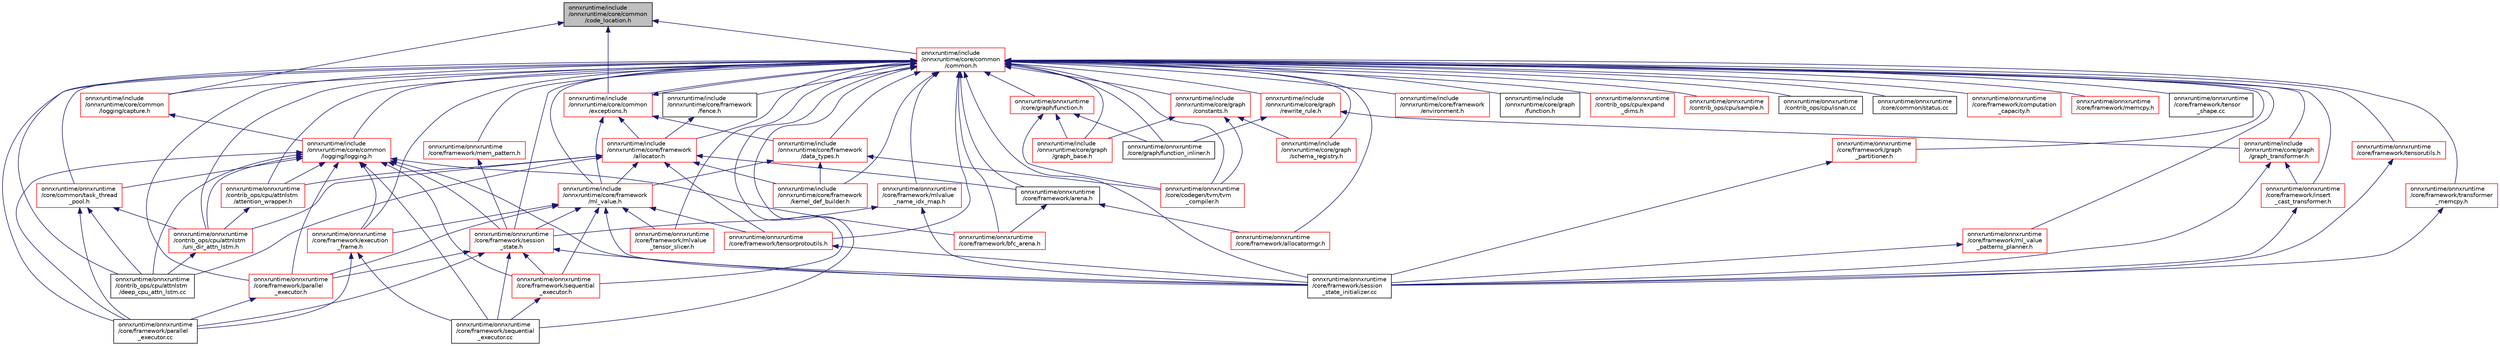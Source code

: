 digraph "onnxruntime/include/onnxruntime/core/common/code_location.h"
{
  edge [fontname="Helvetica",fontsize="10",labelfontname="Helvetica",labelfontsize="10"];
  node [fontname="Helvetica",fontsize="10",shape=record];
  Node4 [label="onnxruntime/include\l/onnxruntime/core/common\l/code_location.h",height=0.2,width=0.4,color="black", fillcolor="grey75", style="filled", fontcolor="black"];
  Node4 -> Node5 [dir="back",color="midnightblue",fontsize="10",style="solid",fontname="Helvetica"];
  Node5 [label="onnxruntime/include\l/onnxruntime/core/common\l/common.h",height=0.2,width=0.4,color="red", fillcolor="white", style="filled",URL="$include_2onnxruntime_2core_2common_2common_8h.html"];
  Node5 -> Node6 [dir="back",color="midnightblue",fontsize="10",style="solid",fontname="Helvetica"];
  Node6 [label="onnxruntime/include\l/onnxruntime/core/common\l/exceptions.h",height=0.2,width=0.4,color="red", fillcolor="white", style="filled",URL="$exceptions_8h.html"];
  Node6 -> Node5 [dir="back",color="midnightblue",fontsize="10",style="solid",fontname="Helvetica"];
  Node6 -> Node7 [dir="back",color="midnightblue",fontsize="10",style="solid",fontname="Helvetica"];
  Node7 [label="onnxruntime/include\l/onnxruntime/core/framework\l/allocator.h",height=0.2,width=0.4,color="red", fillcolor="white", style="filled",URL="$framework_2allocator_8h.html"];
  Node7 -> Node8 [dir="back",color="midnightblue",fontsize="10",style="solid",fontname="Helvetica"];
  Node8 [label="onnxruntime/include\l/onnxruntime/core/framework\l/kernel_def_builder.h",height=0.2,width=0.4,color="red", fillcolor="white", style="filled",URL="$kernel__def__builder_8h.html"];
  Node7 -> Node275 [dir="back",color="midnightblue",fontsize="10",style="solid",fontname="Helvetica"];
  Node275 [label="onnxruntime/include\l/onnxruntime/core/framework\l/ml_value.h",height=0.2,width=0.4,color="red", fillcolor="white", style="filled",URL="$ml__value_8h.html"];
  Node275 -> Node276 [dir="back",color="midnightblue",fontsize="10",style="solid",fontname="Helvetica"];
  Node276 [label="onnxruntime/onnxruntime\l/core/framework/execution\l_frame.h",height=0.2,width=0.4,color="red", fillcolor="white", style="filled",URL="$execution__frame_8h.html"];
  Node276 -> Node46 [dir="back",color="midnightblue",fontsize="10",style="solid",fontname="Helvetica"];
  Node46 [label="onnxruntime/onnxruntime\l/core/framework/parallel\l_executor.cc",height=0.2,width=0.4,color="black", fillcolor="white", style="filled",URL="$parallel__executor_8cc.html"];
  Node276 -> Node47 [dir="back",color="midnightblue",fontsize="10",style="solid",fontname="Helvetica"];
  Node47 [label="onnxruntime/onnxruntime\l/core/framework/sequential\l_executor.cc",height=0.2,width=0.4,color="black", fillcolor="white", style="filled",URL="$sequential__executor_8cc.html"];
  Node275 -> Node280 [dir="back",color="midnightblue",fontsize="10",style="solid",fontname="Helvetica"];
  Node280 [label="onnxruntime/onnxruntime\l/core/framework/mlvalue\l_tensor_slicer.h",height=0.2,width=0.4,color="red", fillcolor="white", style="filled",URL="$mlvalue__tensor__slicer_8h.html"];
  Node275 -> Node278 [dir="back",color="midnightblue",fontsize="10",style="solid",fontname="Helvetica"];
  Node278 [label="onnxruntime/onnxruntime\l/core/framework/parallel\l_executor.h",height=0.2,width=0.4,color="red", fillcolor="white", style="filled",URL="$parallel__executor_8h.html"];
  Node278 -> Node46 [dir="back",color="midnightblue",fontsize="10",style="solid",fontname="Helvetica"];
  Node275 -> Node279 [dir="back",color="midnightblue",fontsize="10",style="solid",fontname="Helvetica"];
  Node279 [label="onnxruntime/onnxruntime\l/core/framework/sequential\l_executor.h",height=0.2,width=0.4,color="red", fillcolor="white", style="filled",URL="$sequential__executor_8h.html"];
  Node279 -> Node47 [dir="back",color="midnightblue",fontsize="10",style="solid",fontname="Helvetica"];
  Node275 -> Node282 [dir="back",color="midnightblue",fontsize="10",style="solid",fontname="Helvetica"];
  Node282 [label="onnxruntime/onnxruntime\l/core/framework/session\l_state.h",height=0.2,width=0.4,color="red", fillcolor="white", style="filled",URL="$session__state_8h.html"];
  Node282 -> Node46 [dir="back",color="midnightblue",fontsize="10",style="solid",fontname="Helvetica"];
  Node282 -> Node278 [dir="back",color="midnightblue",fontsize="10",style="solid",fontname="Helvetica"];
  Node282 -> Node47 [dir="back",color="midnightblue",fontsize="10",style="solid",fontname="Helvetica"];
  Node282 -> Node279 [dir="back",color="midnightblue",fontsize="10",style="solid",fontname="Helvetica"];
  Node282 -> Node39 [dir="back",color="midnightblue",fontsize="10",style="solid",fontname="Helvetica"];
  Node39 [label="onnxruntime/onnxruntime\l/core/framework/session\l_state_initializer.cc",height=0.2,width=0.4,color="black", fillcolor="white", style="filled",URL="$session__state__initializer_8cc.html"];
  Node275 -> Node39 [dir="back",color="midnightblue",fontsize="10",style="solid",fontname="Helvetica"];
  Node275 -> Node283 [dir="back",color="midnightblue",fontsize="10",style="solid",fontname="Helvetica"];
  Node283 [label="onnxruntime/onnxruntime\l/core/framework/tensorprotoutils.h",height=0.2,width=0.4,color="red", fillcolor="white", style="filled",URL="$tensorprotoutils_8h.html"];
  Node283 -> Node39 [dir="back",color="midnightblue",fontsize="10",style="solid",fontname="Helvetica"];
  Node7 -> Node312 [dir="back",color="midnightblue",fontsize="10",style="solid",fontname="Helvetica"];
  Node312 [label="onnxruntime/onnxruntime\l/contrib_ops/cpu/attnlstm\l/attention_wrapper.h",height=0.2,width=0.4,color="red", fillcolor="white", style="filled",URL="$attention__wrapper_8h.html"];
  Node312 -> Node310 [dir="back",color="midnightblue",fontsize="10",style="solid",fontname="Helvetica"];
  Node310 [label="onnxruntime/onnxruntime\l/contrib_ops/cpu/attnlstm\l/uni_dir_attn_lstm.h",height=0.2,width=0.4,color="red", fillcolor="white", style="filled",URL="$uni__dir__attn__lstm_8h.html"];
  Node310 -> Node28 [dir="back",color="midnightblue",fontsize="10",style="solid",fontname="Helvetica"];
  Node28 [label="onnxruntime/onnxruntime\l/contrib_ops/cpu/attnlstm\l/deep_cpu_attn_lstm.cc",height=0.2,width=0.4,color="black", fillcolor="white", style="filled",URL="$deep__cpu__attn__lstm_8cc.html"];
  Node7 -> Node310 [dir="back",color="midnightblue",fontsize="10",style="solid",fontname="Helvetica"];
  Node7 -> Node28 [dir="back",color="midnightblue",fontsize="10",style="solid",fontname="Helvetica"];
  Node7 -> Node319 [dir="back",color="midnightblue",fontsize="10",style="solid",fontname="Helvetica"];
  Node319 [label="onnxruntime/onnxruntime\l/core/framework/arena.h",height=0.2,width=0.4,color="black", fillcolor="white", style="filled",URL="$arena_8h.html"];
  Node319 -> Node320 [dir="back",color="midnightblue",fontsize="10",style="solid",fontname="Helvetica"];
  Node320 [label="onnxruntime/onnxruntime\l/core/framework/allocatormgr.h",height=0.2,width=0.4,color="red", fillcolor="white", style="filled",URL="$allocatormgr_8h.html"];
  Node319 -> Node323 [dir="back",color="midnightblue",fontsize="10",style="solid",fontname="Helvetica"];
  Node323 [label="onnxruntime/onnxruntime\l/core/framework/bfc_arena.h",height=0.2,width=0.4,color="red", fillcolor="white", style="filled",URL="$bfc__arena_8h.html"];
  Node7 -> Node283 [dir="back",color="midnightblue",fontsize="10",style="solid",fontname="Helvetica"];
  Node6 -> Node330 [dir="back",color="midnightblue",fontsize="10",style="solid",fontname="Helvetica"];
  Node330 [label="onnxruntime/include\l/onnxruntime/core/framework\l/data_types.h",height=0.2,width=0.4,color="red", fillcolor="white", style="filled",URL="$data__types_8h.html"];
  Node330 -> Node8 [dir="back",color="midnightblue",fontsize="10",style="solid",fontname="Helvetica"];
  Node330 -> Node275 [dir="back",color="midnightblue",fontsize="10",style="solid",fontname="Helvetica"];
  Node330 -> Node331 [dir="back",color="midnightblue",fontsize="10",style="solid",fontname="Helvetica"];
  Node331 [label="onnxruntime/onnxruntime\l/core/codegen/tvm/tvm\l_compiler.h",height=0.2,width=0.4,color="red", fillcolor="white", style="filled",URL="$tvm__compiler_8h.html"];
  Node6 -> Node275 [dir="back",color="midnightblue",fontsize="10",style="solid",fontname="Helvetica"];
  Node5 -> Node340 [dir="back",color="midnightblue",fontsize="10",style="solid",fontname="Helvetica"];
  Node340 [label="onnxruntime/include\l/onnxruntime/core/common\l/logging/capture.h",height=0.2,width=0.4,color="red", fillcolor="white", style="filled",URL="$capture_8h.html"];
  Node340 -> Node341 [dir="back",color="midnightblue",fontsize="10",style="solid",fontname="Helvetica"];
  Node341 [label="onnxruntime/include\l/onnxruntime/core/common\l/logging/logging.h",height=0.2,width=0.4,color="red", fillcolor="white", style="filled",URL="$logging_8h.html"];
  Node341 -> Node312 [dir="back",color="midnightblue",fontsize="10",style="solid",fontname="Helvetica"];
  Node341 -> Node310 [dir="back",color="midnightblue",fontsize="10",style="solid",fontname="Helvetica"];
  Node341 -> Node28 [dir="back",color="midnightblue",fontsize="10",style="solid",fontname="Helvetica"];
  Node341 -> Node352 [dir="back",color="midnightblue",fontsize="10",style="solid",fontname="Helvetica"];
  Node352 [label="onnxruntime/onnxruntime\l/core/common/task_thread\l_pool.h",height=0.2,width=0.4,color="red", fillcolor="white", style="filled",URL="$task__thread__pool_8h.html"];
  Node352 -> Node310 [dir="back",color="midnightblue",fontsize="10",style="solid",fontname="Helvetica"];
  Node352 -> Node28 [dir="back",color="midnightblue",fontsize="10",style="solid",fontname="Helvetica"];
  Node352 -> Node46 [dir="back",color="midnightblue",fontsize="10",style="solid",fontname="Helvetica"];
  Node341 -> Node323 [dir="back",color="midnightblue",fontsize="10",style="solid",fontname="Helvetica"];
  Node341 -> Node276 [dir="back",color="midnightblue",fontsize="10",style="solid",fontname="Helvetica"];
  Node341 -> Node46 [dir="back",color="midnightblue",fontsize="10",style="solid",fontname="Helvetica"];
  Node341 -> Node278 [dir="back",color="midnightblue",fontsize="10",style="solid",fontname="Helvetica"];
  Node341 -> Node47 [dir="back",color="midnightblue",fontsize="10",style="solid",fontname="Helvetica"];
  Node341 -> Node279 [dir="back",color="midnightblue",fontsize="10",style="solid",fontname="Helvetica"];
  Node341 -> Node282 [dir="back",color="midnightblue",fontsize="10",style="solid",fontname="Helvetica"];
  Node341 -> Node39 [dir="back",color="midnightblue",fontsize="10",style="solid",fontname="Helvetica"];
  Node5 -> Node341 [dir="back",color="midnightblue",fontsize="10",style="solid",fontname="Helvetica"];
  Node5 -> Node7 [dir="back",color="midnightblue",fontsize="10",style="solid",fontname="Helvetica"];
  Node5 -> Node330 [dir="back",color="midnightblue",fontsize="10",style="solid",fontname="Helvetica"];
  Node5 -> Node361 [dir="back",color="midnightblue",fontsize="10",style="solid",fontname="Helvetica"];
  Node361 [label="onnxruntime/include\l/onnxruntime/core/framework\l/environment.h",height=0.2,width=0.4,color="red", fillcolor="white", style="filled",URL="$environment_8h.html"];
  Node5 -> Node362 [dir="back",color="midnightblue",fontsize="10",style="solid",fontname="Helvetica"];
  Node362 [label="onnxruntime/include\l/onnxruntime/core/framework\l/fence.h",height=0.2,width=0.4,color="black", fillcolor="white", style="filled",URL="$fence_8h.html"];
  Node362 -> Node7 [dir="back",color="midnightblue",fontsize="10",style="solid",fontname="Helvetica"];
  Node5 -> Node8 [dir="back",color="midnightblue",fontsize="10",style="solid",fontname="Helvetica"];
  Node5 -> Node275 [dir="back",color="midnightblue",fontsize="10",style="solid",fontname="Helvetica"];
  Node5 -> Node363 [dir="back",color="midnightblue",fontsize="10",style="solid",fontname="Helvetica"];
  Node363 [label="onnxruntime/include\l/onnxruntime/core/graph\l/constants.h",height=0.2,width=0.4,color="red", fillcolor="white", style="filled",URL="$constants_8h.html"];
  Node363 -> Node364 [dir="back",color="midnightblue",fontsize="10",style="solid",fontname="Helvetica"];
  Node364 [label="onnxruntime/include\l/onnxruntime/core/graph\l/graph_base.h",height=0.2,width=0.4,color="red", fillcolor="white", style="filled",URL="$graph__base_8h.html"];
  Node363 -> Node387 [dir="back",color="midnightblue",fontsize="10",style="solid",fontname="Helvetica"];
  Node387 [label="onnxruntime/include\l/onnxruntime/core/graph\l/schema_registry.h",height=0.2,width=0.4,color="red", fillcolor="white", style="filled",URL="$schema__registry_8h.html"];
  Node363 -> Node331 [dir="back",color="midnightblue",fontsize="10",style="solid",fontname="Helvetica"];
  Node5 -> Node392 [dir="back",color="midnightblue",fontsize="10",style="solid",fontname="Helvetica"];
  Node392 [label="onnxruntime/include\l/onnxruntime/core/graph\l/function.h",height=0.2,width=0.4,color="black", fillcolor="white", style="filled",URL="$include_2onnxruntime_2core_2graph_2function_8h.html"];
  Node5 -> Node364 [dir="back",color="midnightblue",fontsize="10",style="solid",fontname="Helvetica"];
  Node5 -> Node367 [dir="back",color="midnightblue",fontsize="10",style="solid",fontname="Helvetica"];
  Node367 [label="onnxruntime/include\l/onnxruntime/core/graph\l/graph_transformer.h",height=0.2,width=0.4,color="red", fillcolor="white", style="filled",URL="$graph__transformer_8h.html"];
  Node367 -> Node40 [dir="back",color="midnightblue",fontsize="10",style="solid",fontname="Helvetica"];
  Node40 [label="onnxruntime/onnxruntime\l/core/framework/insert\l_cast_transformer.h",height=0.2,width=0.4,color="red", fillcolor="white", style="filled",URL="$insert__cast__transformer_8h.html"];
  Node40 -> Node39 [dir="back",color="midnightblue",fontsize="10",style="solid",fontname="Helvetica"];
  Node367 -> Node39 [dir="back",color="midnightblue",fontsize="10",style="solid",fontname="Helvetica"];
  Node5 -> Node379 [dir="back",color="midnightblue",fontsize="10",style="solid",fontname="Helvetica"];
  Node379 [label="onnxruntime/include\l/onnxruntime/core/graph\l/rewrite_rule.h",height=0.2,width=0.4,color="red", fillcolor="white", style="filled",URL="$rewrite__rule_8h.html"];
  Node379 -> Node367 [dir="back",color="midnightblue",fontsize="10",style="solid",fontname="Helvetica"];
  Node379 -> Node380 [dir="back",color="midnightblue",fontsize="10",style="solid",fontname="Helvetica"];
  Node380 [label="onnxruntime/onnxruntime\l/core/graph/function_inliner.h",height=0.2,width=0.4,color="black", fillcolor="white", style="filled",URL="$function__inliner_8h.html"];
  Node5 -> Node387 [dir="back",color="midnightblue",fontsize="10",style="solid",fontname="Helvetica"];
  Node5 -> Node312 [dir="back",color="midnightblue",fontsize="10",style="solid",fontname="Helvetica"];
  Node5 -> Node310 [dir="back",color="midnightblue",fontsize="10",style="solid",fontname="Helvetica"];
  Node5 -> Node28 [dir="back",color="midnightblue",fontsize="10",style="solid",fontname="Helvetica"];
  Node5 -> Node29 [dir="back",color="midnightblue",fontsize="10",style="solid",fontname="Helvetica"];
  Node29 [label="onnxruntime/onnxruntime\l/contrib_ops/cpu/expand\l_dims.h",height=0.2,width=0.4,color="red", fillcolor="white", style="filled",URL="$expand__dims_8h.html"];
  Node5 -> Node31 [dir="back",color="midnightblue",fontsize="10",style="solid",fontname="Helvetica"];
  Node31 [label="onnxruntime/onnxruntime\l/contrib_ops/cpu/sample.h",height=0.2,width=0.4,color="red", fillcolor="white", style="filled",URL="$sample_8h.html"];
  Node5 -> Node34 [dir="back",color="midnightblue",fontsize="10",style="solid",fontname="Helvetica"];
  Node34 [label="onnxruntime/onnxruntime\l/contrib_ops/cpu/isnan.cc",height=0.2,width=0.4,color="black", fillcolor="white", style="filled",URL="$isnan_8cc.html"];
  Node5 -> Node331 [dir="back",color="midnightblue",fontsize="10",style="solid",fontname="Helvetica"];
  Node5 -> Node393 [dir="back",color="midnightblue",fontsize="10",style="solid",fontname="Helvetica"];
  Node393 [label="onnxruntime/onnxruntime\l/core/common/status.cc",height=0.2,width=0.4,color="black", fillcolor="white", style="filled",URL="$status_8cc.html"];
  Node5 -> Node352 [dir="back",color="midnightblue",fontsize="10",style="solid",fontname="Helvetica"];
  Node5 -> Node320 [dir="back",color="midnightblue",fontsize="10",style="solid",fontname="Helvetica"];
  Node5 -> Node319 [dir="back",color="midnightblue",fontsize="10",style="solid",fontname="Helvetica"];
  Node5 -> Node323 [dir="back",color="midnightblue",fontsize="10",style="solid",fontname="Helvetica"];
  Node5 -> Node394 [dir="back",color="midnightblue",fontsize="10",style="solid",fontname="Helvetica"];
  Node394 [label="onnxruntime/onnxruntime\l/core/framework/computation\l_capacity.h",height=0.2,width=0.4,color="red", fillcolor="white", style="filled",URL="$computation__capacity_8h.html"];
  Node5 -> Node276 [dir="back",color="midnightblue",fontsize="10",style="solid",fontname="Helvetica"];
  Node5 -> Node38 [dir="back",color="midnightblue",fontsize="10",style="solid",fontname="Helvetica"];
  Node38 [label="onnxruntime/onnxruntime\l/core/framework/graph\l_partitioner.h",height=0.2,width=0.4,color="red", fillcolor="white", style="filled",URL="$graph__partitioner_8h.html"];
  Node38 -> Node39 [dir="back",color="midnightblue",fontsize="10",style="solid",fontname="Helvetica"];
  Node5 -> Node40 [dir="back",color="midnightblue",fontsize="10",style="solid",fontname="Helvetica"];
  Node5 -> Node314 [dir="back",color="midnightblue",fontsize="10",style="solid",fontname="Helvetica"];
  Node314 [label="onnxruntime/onnxruntime\l/core/framework/mem_pattern.h",height=0.2,width=0.4,color="red", fillcolor="white", style="filled",URL="$mem__pattern_8h.html"];
  Node314 -> Node282 [dir="back",color="midnightblue",fontsize="10",style="solid",fontname="Helvetica"];
  Node5 -> Node42 [dir="back",color="midnightblue",fontsize="10",style="solid",fontname="Helvetica"];
  Node42 [label="onnxruntime/onnxruntime\l/core/framework/memcpy.h",height=0.2,width=0.4,color="red", fillcolor="white", style="filled",URL="$memcpy_8h.html"];
  Node5 -> Node316 [dir="back",color="midnightblue",fontsize="10",style="solid",fontname="Helvetica"];
  Node316 [label="onnxruntime/onnxruntime\l/core/framework/ml_value\l_patterns_planner.h",height=0.2,width=0.4,color="red", fillcolor="white", style="filled",URL="$ml__value__patterns__planner_8h.html"];
  Node316 -> Node39 [dir="back",color="midnightblue",fontsize="10",style="solid",fontname="Helvetica"];
  Node5 -> Node395 [dir="back",color="midnightblue",fontsize="10",style="solid",fontname="Helvetica"];
  Node395 [label="onnxruntime/onnxruntime\l/core/framework/mlvalue\l_name_idx_map.h",height=0.2,width=0.4,color="red", fillcolor="white", style="filled",URL="$mlvalue__name__idx__map_8h.html"];
  Node395 -> Node282 [dir="back",color="midnightblue",fontsize="10",style="solid",fontname="Helvetica"];
  Node395 -> Node39 [dir="back",color="midnightblue",fontsize="10",style="solid",fontname="Helvetica"];
  Node5 -> Node280 [dir="back",color="midnightblue",fontsize="10",style="solid",fontname="Helvetica"];
  Node5 -> Node46 [dir="back",color="midnightblue",fontsize="10",style="solid",fontname="Helvetica"];
  Node5 -> Node278 [dir="back",color="midnightblue",fontsize="10",style="solid",fontname="Helvetica"];
  Node5 -> Node47 [dir="back",color="midnightblue",fontsize="10",style="solid",fontname="Helvetica"];
  Node5 -> Node279 [dir="back",color="midnightblue",fontsize="10",style="solid",fontname="Helvetica"];
  Node5 -> Node282 [dir="back",color="midnightblue",fontsize="10",style="solid",fontname="Helvetica"];
  Node5 -> Node39 [dir="back",color="midnightblue",fontsize="10",style="solid",fontname="Helvetica"];
  Node5 -> Node396 [dir="back",color="midnightblue",fontsize="10",style="solid",fontname="Helvetica"];
  Node396 [label="onnxruntime/onnxruntime\l/core/framework/tensor\l_shape.cc",height=0.2,width=0.4,color="black", fillcolor="white", style="filled",URL="$tensor__shape_8cc.html"];
  Node5 -> Node283 [dir="back",color="midnightblue",fontsize="10",style="solid",fontname="Helvetica"];
  Node5 -> Node397 [dir="back",color="midnightblue",fontsize="10",style="solid",fontname="Helvetica"];
  Node397 [label="onnxruntime/onnxruntime\l/core/framework/tensorutils.h",height=0.2,width=0.4,color="red", fillcolor="white", style="filled",URL="$tensorutils_8h.html"];
  Node397 -> Node39 [dir="back",color="midnightblue",fontsize="10",style="solid",fontname="Helvetica"];
  Node5 -> Node55 [dir="back",color="midnightblue",fontsize="10",style="solid",fontname="Helvetica"];
  Node55 [label="onnxruntime/onnxruntime\l/core/framework/transformer\l_memcpy.h",height=0.2,width=0.4,color="red", fillcolor="white", style="filled",URL="$transformer__memcpy_8h.html"];
  Node55 -> Node39 [dir="back",color="midnightblue",fontsize="10",style="solid",fontname="Helvetica"];
  Node5 -> Node398 [dir="back",color="midnightblue",fontsize="10",style="solid",fontname="Helvetica"];
  Node398 [label="onnxruntime/onnxruntime\l/core/graph/function.h",height=0.2,width=0.4,color="red", fillcolor="white", style="filled",URL="$onnxruntime_2core_2graph_2function_8h.html"];
  Node398 -> Node364 [dir="back",color="midnightblue",fontsize="10",style="solid",fontname="Helvetica"];
  Node398 -> Node331 [dir="back",color="midnightblue",fontsize="10",style="solid",fontname="Helvetica"];
  Node398 -> Node380 [dir="back",color="midnightblue",fontsize="10",style="solid",fontname="Helvetica"];
  Node5 -> Node380 [dir="back",color="midnightblue",fontsize="10",style="solid",fontname="Helvetica"];
  Node4 -> Node6 [dir="back",color="midnightblue",fontsize="10",style="solid",fontname="Helvetica"];
  Node4 -> Node340 [dir="back",color="midnightblue",fontsize="10",style="solid",fontname="Helvetica"];
}
